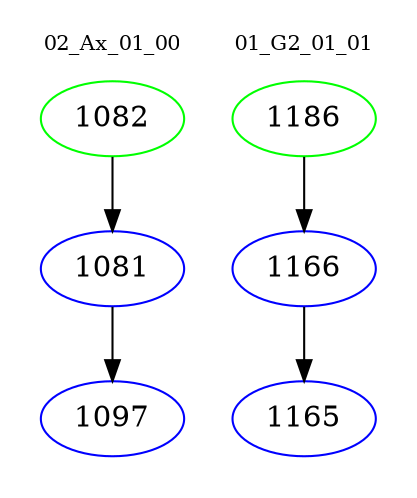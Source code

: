 digraph{
subgraph cluster_0 {
color = white
label = "02_Ax_01_00";
fontsize=10;
T0_1082 [label="1082", color="green"]
T0_1082 -> T0_1081 [color="black"]
T0_1081 [label="1081", color="blue"]
T0_1081 -> T0_1097 [color="black"]
T0_1097 [label="1097", color="blue"]
}
subgraph cluster_1 {
color = white
label = "01_G2_01_01";
fontsize=10;
T1_1186 [label="1186", color="green"]
T1_1186 -> T1_1166 [color="black"]
T1_1166 [label="1166", color="blue"]
T1_1166 -> T1_1165 [color="black"]
T1_1165 [label="1165", color="blue"]
}
}
